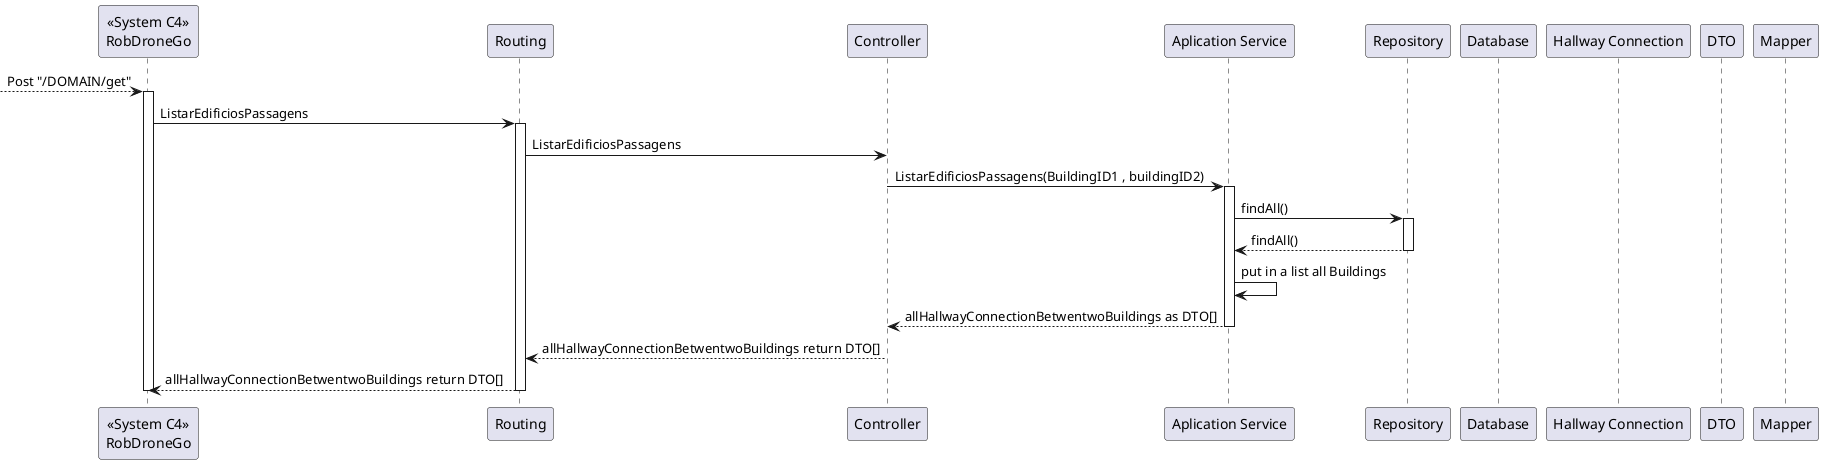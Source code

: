 @startuml


participant "<<System C4>>\nRobDroneGo" as RDG
participant "Routing" as ROUT
participant "Controller" as CTR
participant "Aplication Service" as AppServ
participant "Repository" as REPO 
participant "Database" as DB
participant "Hallway Connection" as DOMAIN
participant "DTO" as DTO
participant "Mapper" as Mapper

--> RDG : Post "/DOMAIN/get"
activate RDG
RDG -> ROUT : ListarEdificiosPassagens
activate ROUT
ROUT -> CTR : ListarEdificiosPassagens
CTR -> AppServ : ListarEdificiosPassagens(BuildingID1 , buildingID2)
activate AppServ

AppServ -> REPO :findAll()
activate REPO
REPO --> AppServ : findAll()
deactivate REPO
AppServ->AppServ: put in a list all Buildings
AppServ --> CTR : allHallwayConnectionBetwentwoBuildings as DTO[]
deactivate AppServ
CTR --> ROUT : allHallwayConnectionBetwentwoBuildings return DTO[]
deactivate CTR
ROUT --> RDG : allHallwayConnectionBetwentwoBuildings return DTO[]
deactivate ROUT
deactivate RDG


@enduml
